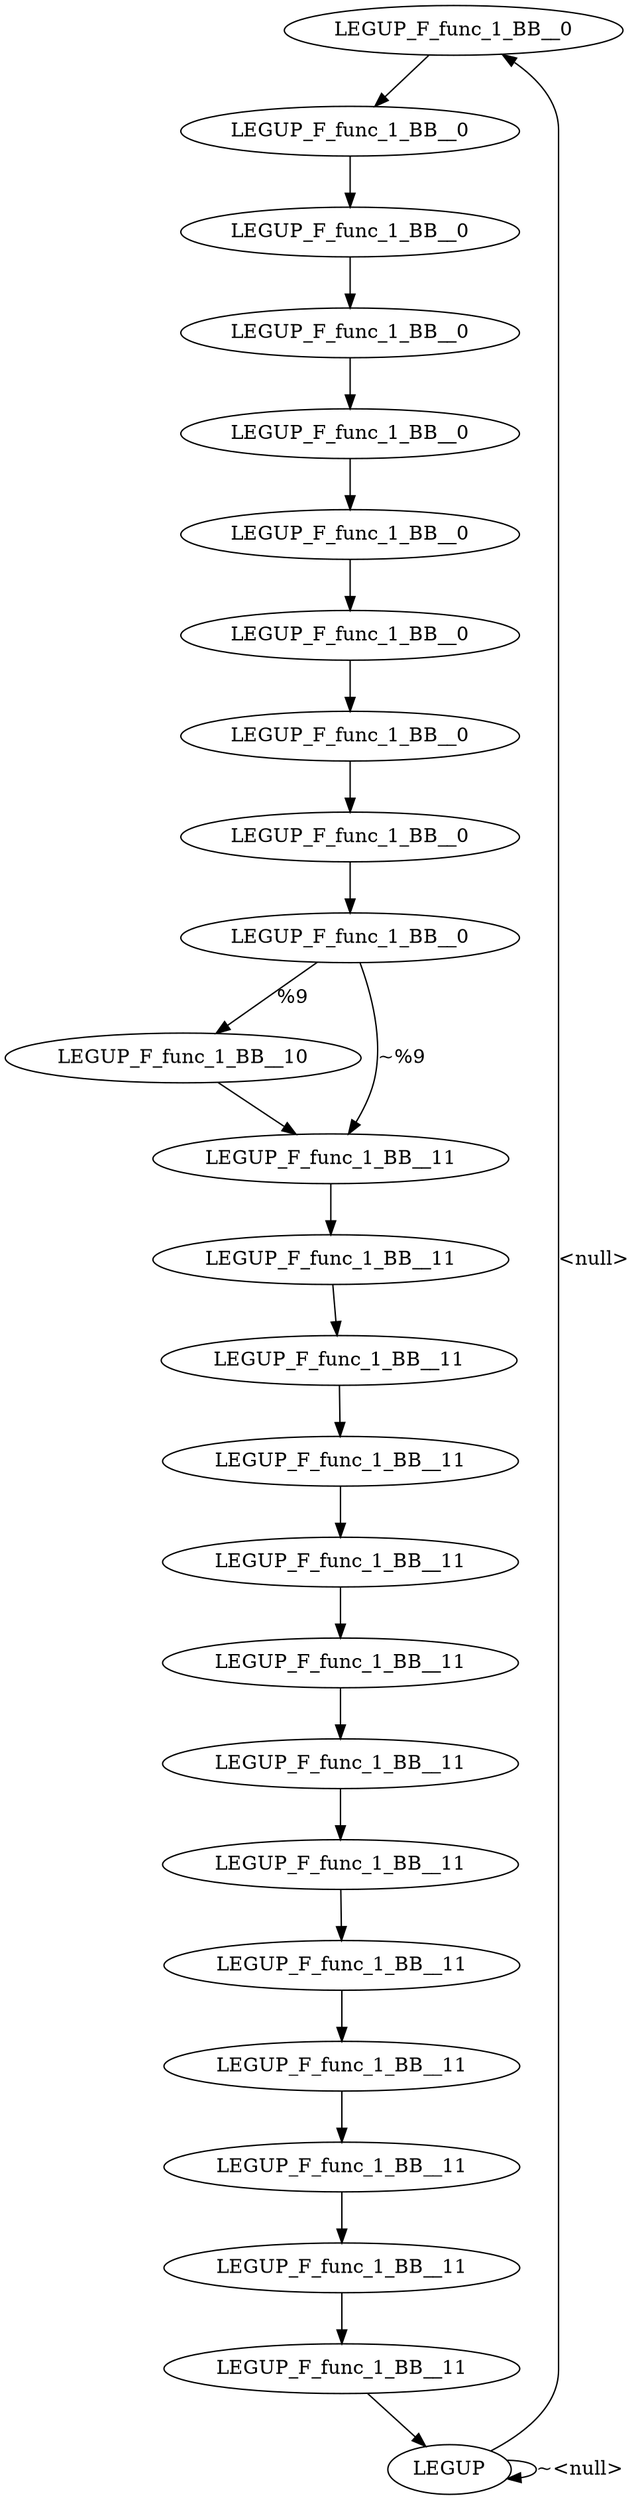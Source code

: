 digraph {
Node0x31b2f20[label="LEGUP_F_func_1_BB__0"];
Node0x31b2d80[label="LEGUP"];
Node0x31b2d80 -> Node0x31b2f20[label="<null>"];
Node0x31b2d80 -> Node0x31b2d80[label="~<null>"];
Node0x31b2ff0[label="LEGUP_F_func_1_BB__0"];
Node0x31b2f20 -> Node0x31b2ff0;
Node0x31b30c0[label="LEGUP_F_func_1_BB__0"];
Node0x31b2ff0 -> Node0x31b30c0;
Node0x31b3190[label="LEGUP_F_func_1_BB__0"];
Node0x31b30c0 -> Node0x31b3190;
Node0x31b3260[label="LEGUP_F_func_1_BB__0"];
Node0x31b3190 -> Node0x31b3260;
Node0x31b3370[label="LEGUP_F_func_1_BB__0"];
Node0x31b3260 -> Node0x31b3370;
Node0x31b3480[label="LEGUP_F_func_1_BB__0"];
Node0x31b3370 -> Node0x31b3480;
Node0x31b3590[label="LEGUP_F_func_1_BB__0"];
Node0x31b3480 -> Node0x31b3590;
Node0x31b36a0[label="LEGUP_F_func_1_BB__0"];
Node0x31b3590 -> Node0x31b36a0;
Node0x31b37b0[label="LEGUP_F_func_1_BB__0"];
Node0x31b36a0 -> Node0x31b37b0;
Node0x31b38c0[label="LEGUP_F_func_1_BB__10"];
Node0x31b37b0 -> Node0x31b38c0[label="%9"];
Node0x31b39d0[label="LEGUP_F_func_1_BB__11"];
Node0x31b37b0 -> Node0x31b39d0[label="~%9"];
Node0x31b38c0 -> Node0x31b39d0;
Node0x31b3ae0[label="LEGUP_F_func_1_BB__11"];
Node0x31b39d0 -> Node0x31b3ae0;
Node0x31b3bf0[label="LEGUP_F_func_1_BB__11"];
Node0x31b3ae0 -> Node0x31b3bf0;
Node0x31b3d00[label="LEGUP_F_func_1_BB__11"];
Node0x31b3bf0 -> Node0x31b3d00;
Node0x31b3e10[label="LEGUP_F_func_1_BB__11"];
Node0x31b3d00 -> Node0x31b3e10;
Node0x31b3f20[label="LEGUP_F_func_1_BB__11"];
Node0x31b3e10 -> Node0x31b3f20;
Node0x31b4030[label="LEGUP_F_func_1_BB__11"];
Node0x31b3f20 -> Node0x31b4030;
Node0x31b4140[label="LEGUP_F_func_1_BB__11"];
Node0x31b4030 -> Node0x31b4140;
Node0x31b4250[label="LEGUP_F_func_1_BB__11"];
Node0x31b4140 -> Node0x31b4250;
Node0x31b4360[label="LEGUP_F_func_1_BB__11"];
Node0x31b4250 -> Node0x31b4360;
Node0x31b4470[label="LEGUP_F_func_1_BB__11"];
Node0x31b4360 -> Node0x31b4470;
Node0x31b4580[label="LEGUP_F_func_1_BB__11"];
Node0x31b4470 -> Node0x31b4580;
Node0x31b4690[label="LEGUP_F_func_1_BB__11"];
Node0x31b4580 -> Node0x31b4690;
Node0x31b4690 -> Node0x31b2d80;
}
